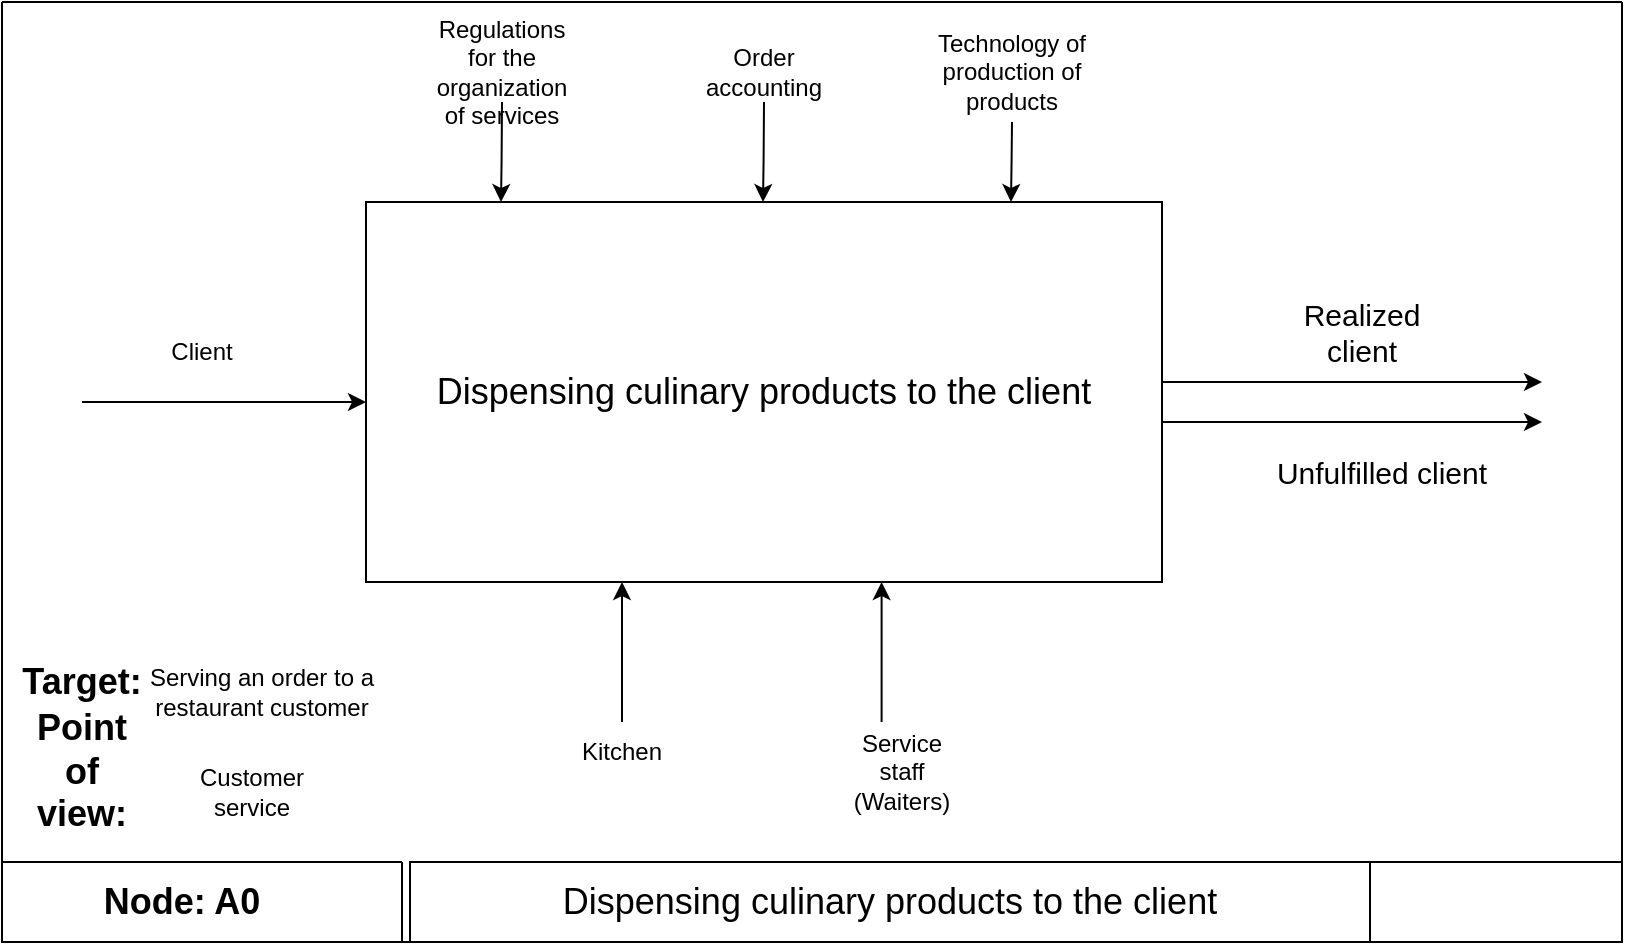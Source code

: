 <mxfile version="25.0.3" pages="2">
  <diagram id="BTmebPGwEzkFt1PDL1Y5" name="Диаграмма 1">
    <mxGraphModel dx="1050" dy="567" grid="1" gridSize="10" guides="1" tooltips="1" connect="1" arrows="1" fold="1" page="1" pageScale="1" pageWidth="827" pageHeight="1169" math="0" shadow="0">
      <root>
        <mxCell id="0" />
        <mxCell id="1" parent="0" />
        <mxCell id="Rbq2Ly_xB-UMOEI3UbAK-6" value="" style="swimlane;startSize=0;" parent="1" vertex="1">
          <mxGeometry x="210" y="190" width="810" height="470" as="geometry" />
        </mxCell>
        <mxCell id="Rbq2Ly_xB-UMOEI3UbAK-7" value="" style="swimlane;startSize=0;" parent="Rbq2Ly_xB-UMOEI3UbAK-6" vertex="1">
          <mxGeometry y="430" width="200" height="40" as="geometry" />
        </mxCell>
        <mxCell id="Rbq2Ly_xB-UMOEI3UbAK-13" value="&lt;b style=&quot;font-size: 18px;&quot;&gt;Node: A0&lt;/b&gt;" style="text;html=1;align=center;verticalAlign=middle;whiteSpace=wrap;rounded=0;" parent="Rbq2Ly_xB-UMOEI3UbAK-7" vertex="1">
          <mxGeometry x="45" y="5" width="90" height="30" as="geometry" />
        </mxCell>
        <mxCell id="Rbq2Ly_xB-UMOEI3UbAK-8" value="&lt;span style=&quot;font-size: 18px;&quot;&gt;Dispensing culinary products to the client&lt;/span&gt;" style="rounded=0;whiteSpace=wrap;html=1;" parent="Rbq2Ly_xB-UMOEI3UbAK-6" vertex="1">
          <mxGeometry x="204" y="430" width="480" height="40" as="geometry" />
        </mxCell>
        <mxCell id="Rbq2Ly_xB-UMOEI3UbAK-9" value="" style="rounded=0;whiteSpace=wrap;html=1;" parent="Rbq2Ly_xB-UMOEI3UbAK-6" vertex="1">
          <mxGeometry x="684" y="430" width="126" height="40" as="geometry" />
        </mxCell>
        <mxCell id="Rbq2Ly_xB-UMOEI3UbAK-10" value="&lt;span style=&quot;font-size: 18px;&quot;&gt;&lt;b&gt;Target:&lt;/b&gt;&lt;/span&gt;" style="text;html=1;align=center;verticalAlign=middle;whiteSpace=wrap;rounded=0;" parent="Rbq2Ly_xB-UMOEI3UbAK-6" vertex="1">
          <mxGeometry x="10" y="325" width="60" height="30" as="geometry" />
        </mxCell>
        <mxCell id="Rbq2Ly_xB-UMOEI3UbAK-12" value="&lt;span style=&quot;font-size: 18px;&quot;&gt;&lt;b&gt;Point of view:&lt;/b&gt;&lt;/span&gt;" style="text;html=1;align=center;verticalAlign=middle;whiteSpace=wrap;rounded=0;" parent="Rbq2Ly_xB-UMOEI3UbAK-6" vertex="1">
          <mxGeometry x="10" y="370" width="60" height="30" as="geometry" />
        </mxCell>
        <mxCell id="Rbq2Ly_xB-UMOEI3UbAK-16" value="&lt;font style=&quot;font-size: 18px;&quot;&gt;Dispensing culinary products to the client&lt;/font&gt;" style="rounded=0;whiteSpace=wrap;html=1;" parent="Rbq2Ly_xB-UMOEI3UbAK-6" vertex="1">
          <mxGeometry x="182" y="100" width="398" height="190" as="geometry" />
        </mxCell>
        <mxCell id="Rbq2Ly_xB-UMOEI3UbAK-20" value="Client" style="text;html=1;align=center;verticalAlign=middle;whiteSpace=wrap;rounded=0;" parent="Rbq2Ly_xB-UMOEI3UbAK-6" vertex="1">
          <mxGeometry x="45" y="160" width="110" height="30" as="geometry" />
        </mxCell>
        <mxCell id="Rbq2Ly_xB-UMOEI3UbAK-23" value="" style="edgeStyle=none;orthogonalLoop=1;jettySize=auto;html=1;rounded=0;" parent="Rbq2Ly_xB-UMOEI3UbAK-6" edge="1">
          <mxGeometry width="100" relative="1" as="geometry">
            <mxPoint x="310" y="360" as="sourcePoint" />
            <mxPoint x="310" y="290" as="targetPoint" />
            <Array as="points">
              <mxPoint x="310" y="320" />
            </Array>
          </mxGeometry>
        </mxCell>
        <mxCell id="Rbq2Ly_xB-UMOEI3UbAK-26" value="&lt;div&gt;Kitchen&lt;/div&gt;" style="text;html=1;align=center;verticalAlign=middle;whiteSpace=wrap;rounded=0;" parent="Rbq2Ly_xB-UMOEI3UbAK-6" vertex="1">
          <mxGeometry x="280" y="360" width="60" height="30" as="geometry" />
        </mxCell>
        <mxCell id="VmUSTQ06Wg-RTsGB7PUq-9" value="" style="endArrow=classic;html=1;rounded=0;" parent="Rbq2Ly_xB-UMOEI3UbAK-6" edge="1">
          <mxGeometry width="50" height="50" relative="1" as="geometry">
            <mxPoint x="580" y="190" as="sourcePoint" />
            <mxPoint x="770" y="190" as="targetPoint" />
          </mxGeometry>
        </mxCell>
        <mxCell id="VmUSTQ06Wg-RTsGB7PUq-12" value="" style="edgeStyle=none;orthogonalLoop=1;jettySize=auto;html=1;rounded=0;" parent="Rbq2Ly_xB-UMOEI3UbAK-6" edge="1">
          <mxGeometry width="100" relative="1" as="geometry">
            <mxPoint x="439.8" y="360" as="sourcePoint" />
            <mxPoint x="439.8" y="290" as="targetPoint" />
            <Array as="points">
              <mxPoint x="439.8" y="320" />
            </Array>
          </mxGeometry>
        </mxCell>
        <mxCell id="VmUSTQ06Wg-RTsGB7PUq-13" value="&lt;div&gt;Service staff (&lt;span style=&quot;background-color: initial;&quot;&gt;Waiters)&lt;/span&gt;&lt;/div&gt;" style="text;html=1;align=center;verticalAlign=middle;whiteSpace=wrap;rounded=0;" parent="Rbq2Ly_xB-UMOEI3UbAK-6" vertex="1">
          <mxGeometry x="420" y="370" width="60" height="30" as="geometry" />
        </mxCell>
        <mxCell id="VmUSTQ06Wg-RTsGB7PUq-16" value="&lt;div style=&quot;font-size: 15px;&quot;&gt;Realized client&lt;/div&gt;" style="text;html=1;align=center;verticalAlign=middle;whiteSpace=wrap;rounded=0;" parent="Rbq2Ly_xB-UMOEI3UbAK-6" vertex="1">
          <mxGeometry x="650" y="150" width="60" height="30" as="geometry" />
        </mxCell>
        <mxCell id="VmUSTQ06Wg-RTsGB7PUq-17" value="Serving an order to a restaurant customer" style="text;html=1;align=center;verticalAlign=middle;whiteSpace=wrap;rounded=0;" parent="Rbq2Ly_xB-UMOEI3UbAK-6" vertex="1">
          <mxGeometry x="70" y="330" width="120" height="30" as="geometry" />
        </mxCell>
        <mxCell id="VmUSTQ06Wg-RTsGB7PUq-18" value="&lt;div&gt;Customer service&lt;br&gt;&lt;/div&gt;" style="text;html=1;align=center;verticalAlign=middle;whiteSpace=wrap;rounded=0;" parent="Rbq2Ly_xB-UMOEI3UbAK-6" vertex="1">
          <mxGeometry x="95" y="380" width="60" height="30" as="geometry" />
        </mxCell>
        <mxCell id="sqJ4kKEXi5vs-Ru8mgJX-1" value="" style="endArrow=classic;html=1;rounded=0;" parent="Rbq2Ly_xB-UMOEI3UbAK-6" edge="1">
          <mxGeometry width="50" height="50" relative="1" as="geometry">
            <mxPoint x="40" y="200" as="sourcePoint" />
            <mxPoint x="182" y="200" as="targetPoint" />
          </mxGeometry>
        </mxCell>
        <mxCell id="fA45SD_D-PZWjbYuF41N-1" value="Order accounting" style="text;html=1;align=center;verticalAlign=middle;whiteSpace=wrap;rounded=0;" parent="Rbq2Ly_xB-UMOEI3UbAK-6" vertex="1">
          <mxGeometry x="351" y="20" width="60" height="30" as="geometry" />
        </mxCell>
        <mxCell id="fA45SD_D-PZWjbYuF41N-2" value="" style="edgeStyle=none;orthogonalLoop=1;jettySize=auto;html=1;rounded=0;exitX=0.5;exitY=1;exitDx=0;exitDy=0;" parent="Rbq2Ly_xB-UMOEI3UbAK-6" source="fA45SD_D-PZWjbYuF41N-1" edge="1">
          <mxGeometry width="100" relative="1" as="geometry">
            <mxPoint x="380.79" y="50" as="sourcePoint" />
            <mxPoint x="380.5" y="100" as="targetPoint" />
            <Array as="points">
              <mxPoint x="380.79" y="80" />
            </Array>
          </mxGeometry>
        </mxCell>
        <mxCell id="WkJREpXRsKlXx7rKNtdf-3" value="Technology of production of products" style="text;strokeColor=none;align=center;fillColor=none;html=1;verticalAlign=middle;whiteSpace=wrap;rounded=0;" parent="Rbq2Ly_xB-UMOEI3UbAK-6" vertex="1">
          <mxGeometry x="460" y="10" width="90" height="50" as="geometry" />
        </mxCell>
        <mxCell id="WkJREpXRsKlXx7rKNtdf-4" value="Regulations for the organization of services" style="text;strokeColor=none;align=center;fillColor=none;html=1;verticalAlign=middle;whiteSpace=wrap;rounded=0;" parent="Rbq2Ly_xB-UMOEI3UbAK-6" vertex="1">
          <mxGeometry x="220" y="20" width="60" height="30" as="geometry" />
        </mxCell>
        <mxCell id="WkJREpXRsKlXx7rKNtdf-6" value="" style="edgeStyle=none;orthogonalLoop=1;jettySize=auto;html=1;rounded=0;exitX=0.5;exitY=1;exitDx=0;exitDy=0;" parent="Rbq2Ly_xB-UMOEI3UbAK-6" source="WkJREpXRsKlXx7rKNtdf-3" edge="1">
          <mxGeometry width="100" relative="1" as="geometry">
            <mxPoint x="505" y="70" as="sourcePoint" />
            <mxPoint x="504.5" y="100" as="targetPoint" />
            <Array as="points">
              <mxPoint x="504.79" y="80" />
            </Array>
          </mxGeometry>
        </mxCell>
        <mxCell id="WkJREpXRsKlXx7rKNtdf-7" value="" style="edgeStyle=none;orthogonalLoop=1;jettySize=auto;html=1;rounded=0;exitX=0.5;exitY=1;exitDx=0;exitDy=0;" parent="Rbq2Ly_xB-UMOEI3UbAK-6" source="WkJREpXRsKlXx7rKNtdf-4" edge="1">
          <mxGeometry width="100" relative="1" as="geometry">
            <mxPoint x="250" y="60" as="sourcePoint" />
            <mxPoint x="249.5" y="100" as="targetPoint" />
            <Array as="points">
              <mxPoint x="249.79" y="80" />
            </Array>
          </mxGeometry>
        </mxCell>
        <mxCell id="XsoKBKTVtNR1YikcbCn8-1" value="" style="endArrow=classic;html=1;rounded=0;" parent="Rbq2Ly_xB-UMOEI3UbAK-6" edge="1">
          <mxGeometry width="50" height="50" relative="1" as="geometry">
            <mxPoint x="580" y="210" as="sourcePoint" />
            <mxPoint x="770" y="210" as="targetPoint" />
          </mxGeometry>
        </mxCell>
        <mxCell id="XsoKBKTVtNR1YikcbCn8-2" value="&lt;div style=&quot;font-size: 15px;&quot;&gt;Unfulfilled client&lt;/div&gt;" style="text;html=1;align=center;verticalAlign=middle;whiteSpace=wrap;rounded=0;" parent="Rbq2Ly_xB-UMOEI3UbAK-6" vertex="1">
          <mxGeometry x="610" y="220" width="160" height="30" as="geometry" />
        </mxCell>
      </root>
    </mxGraphModel>
  </diagram>
  <diagram id="tfugTFj6rysVV242ozHU" name="Диаграмма 2">
    <mxGraphModel dx="1500" dy="810" grid="1" gridSize="10" guides="1" tooltips="1" connect="1" arrows="1" fold="1" page="1" pageScale="1" pageWidth="827" pageHeight="1169" math="0" shadow="0">
      <root>
        <mxCell id="0" />
        <mxCell id="1" parent="0" />
        <mxCell id="hZjhl2pFzms0AcmQwn23-1" value="" style="rounded=0;whiteSpace=wrap;html=1;" parent="1" vertex="1">
          <mxGeometry x="300" y="720" width="1020" height="860" as="geometry" />
        </mxCell>
        <mxCell id="hZjhl2pFzms0AcmQwn23-2" value="&lt;div&gt;Client&lt;/div&gt;&lt;div&gt;I1&lt;/div&gt;" style="text;html=1;align=center;verticalAlign=middle;whiteSpace=wrap;rounded=0;" parent="1" vertex="1">
          <mxGeometry x="305.25" y="900" width="110" height="30" as="geometry" />
        </mxCell>
        <mxCell id="hZjhl2pFzms0AcmQwn23-3" value="" style="edgeStyle=none;orthogonalLoop=1;jettySize=auto;html=1;rounded=0;" parent="1" edge="1">
          <mxGeometry width="100" relative="1" as="geometry">
            <mxPoint x="326" y="930" as="sourcePoint" />
            <mxPoint x="426" y="930" as="targetPoint" />
            <Array as="points" />
          </mxGeometry>
        </mxCell>
        <mxCell id="ZzRJ9fnDZuZnXYNsFH5r-4" style="edgeStyle=orthogonalEdgeStyle;rounded=1;orthogonalLoop=1;jettySize=auto;html=1;exitX=1;exitY=0.75;exitDx=0;exitDy=0;entryX=0.75;entryY=0;entryDx=0;entryDy=0;curved=0;" parent="1" source="hZjhl2pFzms0AcmQwn23-4" target="hZjhl2pFzms0AcmQwn23-7" edge="1">
          <mxGeometry relative="1" as="geometry" />
        </mxCell>
        <mxCell id="ZzRJ9fnDZuZnXYNsFH5r-10" style="edgeStyle=orthogonalEdgeStyle;rounded=0;orthogonalLoop=1;jettySize=auto;html=1;exitX=1;exitY=0.25;exitDx=0;exitDy=0;entryX=0;entryY=0.5;entryDx=0;entryDy=0;" parent="1" source="hZjhl2pFzms0AcmQwn23-4" target="CNUOxmfVoUugLt2lpj2k-14" edge="1">
          <mxGeometry relative="1" as="geometry" />
        </mxCell>
        <mxCell id="ZzRJ9fnDZuZnXYNsFH5r-11" style="edgeStyle=orthogonalEdgeStyle;rounded=0;orthogonalLoop=1;jettySize=auto;html=1;exitX=1;exitY=0.5;exitDx=0;exitDy=0;entryX=0;entryY=0.5;entryDx=0;entryDy=0;" parent="1" source="hZjhl2pFzms0AcmQwn23-4" target="CNUOxmfVoUugLt2lpj2k-10" edge="1">
          <mxGeometry relative="1" as="geometry" />
        </mxCell>
        <mxCell id="hZjhl2pFzms0AcmQwn23-4" value="" style="rounded=0;whiteSpace=wrap;html=1;" parent="1" vertex="1">
          <mxGeometry x="660" y="1020" width="190" height="125" as="geometry" />
        </mxCell>
        <mxCell id="hZjhl2pFzms0AcmQwn23-5" value="&lt;span style=&quot;font-size: 17px;&quot;&gt;Sales&lt;/span&gt;&lt;div&gt;&lt;span style=&quot;font-size: 17px;&quot;&gt;&amp;nbsp;and production of products&lt;/span&gt;&lt;/div&gt;" style="text;html=1;align=center;verticalAlign=middle;whiteSpace=wrap;rounded=0;" parent="1" vertex="1">
          <mxGeometry x="705" y="1055" width="100" height="50" as="geometry" />
        </mxCell>
        <mxCell id="hZjhl2pFzms0AcmQwn23-7" value="" style="rounded=0;whiteSpace=wrap;html=1;" parent="1" vertex="1">
          <mxGeometry x="908.75" y="1240" width="157.5" height="110" as="geometry" />
        </mxCell>
        <mxCell id="hZjhl2pFzms0AcmQwn23-8" value="&lt;div&gt;&lt;span style=&quot;font-size: 17px;&quot;&gt;Finished Products&lt;/span&gt;&lt;/div&gt;&lt;div&gt;&lt;span style=&quot;font-size: 17px;&quot;&gt;(Menu Item)&lt;/span&gt;&lt;/div&gt;" style="text;html=1;align=center;verticalAlign=middle;whiteSpace=wrap;rounded=0;" parent="1" vertex="1">
          <mxGeometry x="850" y="1160" width="123" height="24" as="geometry" />
        </mxCell>
        <mxCell id="ZzRJ9fnDZuZnXYNsFH5r-12" style="edgeStyle=orthogonalEdgeStyle;rounded=0;orthogonalLoop=1;jettySize=auto;html=1;exitX=1;exitY=0.5;exitDx=0;exitDy=0;" parent="1" source="hZjhl2pFzms0AcmQwn23-9" target="CNUOxmfVoUugLt2lpj2k-9" edge="1">
          <mxGeometry relative="1" as="geometry" />
        </mxCell>
        <mxCell id="hZjhl2pFzms0AcmQwn23-9" value="&lt;span style=&quot;font-size: 17px;&quot;&gt;Sale of purchased goods&lt;/span&gt;" style="text;html=1;align=center;verticalAlign=middle;whiteSpace=wrap;rounded=0;" parent="1" vertex="1">
          <mxGeometry x="902" y="1260" width="165" height="70" as="geometry" />
        </mxCell>
        <mxCell id="hZjhl2pFzms0AcmQwn23-11" value="&lt;div&gt;&lt;span style=&quot;font-size: 18px;&quot;&gt;Order information&lt;/span&gt;&lt;/div&gt;&lt;div&gt;&lt;span style=&quot;font-size: 18px;&quot;&gt;(receipt)&lt;/span&gt;&lt;/div&gt;" style="text;html=1;align=center;verticalAlign=middle;whiteSpace=wrap;rounded=0;" parent="1" vertex="1">
          <mxGeometry x="600" y="950" width="100" height="30" as="geometry" />
        </mxCell>
        <mxCell id="TnLc7RuLrSyq6zG1nkFs-46" style="edgeStyle=orthogonalEdgeStyle;rounded=0;orthogonalLoop=1;jettySize=auto;html=1;exitX=0.5;exitY=0;exitDx=0;exitDy=0;entryX=0.5;entryY=1;entryDx=0;entryDy=0;" parent="1" source="XEzlZ3Zo5gmK4sfwDEYe-2" target="hZjhl2pFzms0AcmQwn23-4" edge="1">
          <mxGeometry relative="1" as="geometry" />
        </mxCell>
        <mxCell id="XEzlZ3Zo5gmK4sfwDEYe-2" value="&lt;div&gt;&lt;span style=&quot;font-size: 18px;&quot;&gt;Kitchen&lt;/span&gt;&lt;/div&gt;&lt;div&gt;&lt;span style=&quot;font-size: 18px;&quot;&gt;M2&lt;/span&gt;&lt;/div&gt;" style="text;strokeColor=none;align=center;fillColor=none;html=1;verticalAlign=middle;whiteSpace=wrap;rounded=0;" parent="1" vertex="1">
          <mxGeometry x="715" y="1360" width="80" height="50" as="geometry" />
        </mxCell>
        <mxCell id="TnLc7RuLrSyq6zG1nkFs-26" style="edgeStyle=orthogonalEdgeStyle;rounded=1;orthogonalLoop=1;jettySize=auto;html=1;exitX=0.5;exitY=1;exitDx=0;exitDy=0;entryX=0.5;entryY=0;entryDx=0;entryDy=0;curved=0;" parent="1" source="XEzlZ3Zo5gmK4sfwDEYe-3" target="hZjhl2pFzms0AcmQwn23-4" edge="1">
          <mxGeometry relative="1" as="geometry" />
        </mxCell>
        <mxCell id="XEzlZ3Zo5gmK4sfwDEYe-3" value="&lt;div&gt;&lt;span style=&quot;font-size: 18px;&quot;&gt;Technology of production of productsС2&lt;/span&gt;&lt;/div&gt;" style="text;strokeColor=none;align=center;fillColor=none;html=1;verticalAlign=middle;whiteSpace=wrap;rounded=0;" parent="1" vertex="1">
          <mxGeometry x="840" y="730" width="200" height="100" as="geometry" />
        </mxCell>
        <mxCell id="TnLc7RuLrSyq6zG1nkFs-44" style="edgeStyle=orthogonalEdgeStyle;rounded=0;orthogonalLoop=1;jettySize=auto;html=1;exitX=0.5;exitY=0;exitDx=0;exitDy=0;entryX=0.5;entryY=1;entryDx=0;entryDy=0;" parent="1" source="887e0xp4NjnoSNzh5Rft-4" target="3kqvE6F2s8sZ6iHMaNg9-6" edge="1">
          <mxGeometry relative="1" as="geometry" />
        </mxCell>
        <mxCell id="887e0xp4NjnoSNzh5Rft-4" value="&lt;div&gt;&lt;div&gt;&lt;span style=&quot;font-size: 18px;&quot;&gt;Service staff&lt;/span&gt;&lt;/div&gt;&lt;div&gt;&lt;span style=&quot;font-size: 18px;&quot;&gt;(Waiters)&lt;/span&gt;&lt;/div&gt;&lt;/div&gt;&lt;div&gt;&lt;div&gt;&lt;font size=&quot;3&quot;&gt;М1&lt;/font&gt;&lt;/div&gt;&lt;div&gt;&lt;br&gt;&lt;/div&gt;&lt;/div&gt;" style="text;html=1;align=center;verticalAlign=middle;whiteSpace=wrap;rounded=0;" parent="1" vertex="1">
          <mxGeometry x="419" y="1340" width="153" height="110" as="geometry" />
        </mxCell>
        <mxCell id="TnLc7RuLrSyq6zG1nkFs-27" style="edgeStyle=orthogonalEdgeStyle;rounded=1;orthogonalLoop=1;jettySize=auto;html=1;exitX=1;exitY=0.5;exitDx=0;exitDy=0;entryX=0.5;entryY=0;entryDx=0;entryDy=0;curved=0;" parent="1" edge="1">
          <mxGeometry relative="1" as="geometry">
            <mxPoint x="560" y="927" as="sourcePoint" />
            <mxPoint x="755" y="1017" as="targetPoint" />
          </mxGeometry>
        </mxCell>
        <mxCell id="ZzRJ9fnDZuZnXYNsFH5r-5" style="edgeStyle=orthogonalEdgeStyle;rounded=1;orthogonalLoop=1;jettySize=auto;html=1;exitX=0.75;exitY=1;exitDx=0;exitDy=0;entryX=0;entryY=0.75;entryDx=0;entryDy=0;curved=0;" parent="1" source="3kqvE6F2s8sZ6iHMaNg9-6" target="hZjhl2pFzms0AcmQwn23-9" edge="1">
          <mxGeometry relative="1" as="geometry" />
        </mxCell>
        <mxCell id="3kqvE6F2s8sZ6iHMaNg9-6" value="&lt;span style=&quot;font-size: 17px;&quot;&gt;Customer service&lt;/span&gt;" style="rounded=0;whiteSpace=wrap;html=1;" parent="1" vertex="1">
          <mxGeometry x="430" y="895" width="130" height="70" as="geometry" />
        </mxCell>
        <mxCell id="TnLc7RuLrSyq6zG1nkFs-43" style="edgeStyle=orthogonalEdgeStyle;rounded=0;orthogonalLoop=1;jettySize=auto;html=1;exitX=0.5;exitY=1;exitDx=0;exitDy=0;entryX=0.5;entryY=0;entryDx=0;entryDy=0;" parent="1" source="nR1l6QP1D7QH3WepqO3K-3" target="3kqvE6F2s8sZ6iHMaNg9-6" edge="1">
          <mxGeometry relative="1" as="geometry" />
        </mxCell>
        <mxCell id="nR1l6QP1D7QH3WepqO3K-3" value="&lt;div&gt;&lt;font style=&quot;&quot;&gt;&lt;span style=&quot;font-size: 18px;&quot;&gt;Regulations for the organization of services&lt;/span&gt;&lt;/font&gt;&lt;/div&gt;&lt;div&gt;&lt;font style=&quot;&quot;&gt;&lt;span style=&quot;font-size: 18px;&quot;&gt;С1&lt;/span&gt;&lt;/font&gt;&lt;/div&gt;" style="text;strokeColor=none;align=center;fillColor=none;html=1;verticalAlign=middle;whiteSpace=wrap;rounded=0;" parent="1" vertex="1">
          <mxGeometry x="415.25" y="740" width="158.5" height="90" as="geometry" />
        </mxCell>
        <mxCell id="F5B5kVTzgWQ0xazpf2cV-4" value="" style="rounded=0;whiteSpace=wrap;html=1;" parent="1" vertex="1">
          <mxGeometry x="270" y="1690" width="1080" height="520" as="geometry" />
        </mxCell>
        <mxCell id="F5B5kVTzgWQ0xazpf2cV-6" value="&lt;b&gt;Meet the client&lt;/b&gt;" style="rounded=0;whiteSpace=wrap;html=1;" parent="1" vertex="1">
          <mxGeometry x="410" y="1790" width="130" height="70" as="geometry" />
        </mxCell>
        <mxCell id="hLS1kRvJ73kO3Yw6kziM-1" value="" style="swimlane;startSize=0;" parent="1" vertex="1">
          <mxGeometry x="270" y="2170" width="200" height="40" as="geometry" />
        </mxCell>
        <mxCell id="hLS1kRvJ73kO3Yw6kziM-2" value="&lt;b style=&quot;font-size: 18px;&quot;&gt;Node: A2&lt;/b&gt;" style="text;html=1;align=center;verticalAlign=middle;whiteSpace=wrap;rounded=0;" parent="hLS1kRvJ73kO3Yw6kziM-1" vertex="1">
          <mxGeometry x="30" y="10" width="90" height="30" as="geometry" />
        </mxCell>
        <mxCell id="hLS1kRvJ73kO3Yw6kziM-3" value="&lt;span style=&quot;font-size: 18px;&quot;&gt;&lt;b&gt;Customer service&lt;/b&gt;&lt;/span&gt;" style="rounded=0;whiteSpace=wrap;html=1;" parent="1" vertex="1">
          <mxGeometry x="470" y="2170" width="530" height="40" as="geometry" />
        </mxCell>
        <mxCell id="hLS1kRvJ73kO3Yw6kziM-4" value="" style="rounded=0;whiteSpace=wrap;html=1;" parent="1" vertex="1">
          <mxGeometry x="950" y="2170" width="400" height="40" as="geometry" />
        </mxCell>
        <mxCell id="NJB4pGNaFBlMtIbDYHoR-1" value="Client" style="text;html=1;align=center;verticalAlign=middle;whiteSpace=wrap;rounded=0;" parent="1" vertex="1">
          <mxGeometry x="330" y="1800" width="60" height="30" as="geometry" />
        </mxCell>
        <mxCell id="NJB4pGNaFBlMtIbDYHoR-2" value="" style="endArrow=classic;html=1;rounded=0;exitX=0.039;exitY=0.269;exitDx=0;exitDy=0;exitPerimeter=0;" parent="1" edge="1">
          <mxGeometry width="50" height="50" relative="1" as="geometry">
            <mxPoint x="345.17" y="1830.0" as="sourcePoint" />
            <mxPoint x="405" y="1830.12" as="targetPoint" />
            <Array as="points">
              <mxPoint x="325" y="1830" />
            </Array>
          </mxGeometry>
        </mxCell>
        <mxCell id="NJB4pGNaFBlMtIbDYHoR-3" value="&lt;b&gt;Show to the table&lt;/b&gt;" style="rounded=0;whiteSpace=wrap;html=1;" parent="1" vertex="1">
          <mxGeometry x="590" y="1860" width="120" height="60" as="geometry" />
        </mxCell>
        <mxCell id="NJB4pGNaFBlMtIbDYHoR-4" value="&lt;b&gt;Accept order&lt;/b&gt;" style="rounded=0;whiteSpace=wrap;html=1;" parent="1" vertex="1">
          <mxGeometry x="860" y="1910" width="120" height="60" as="geometry" />
        </mxCell>
        <mxCell id="NJB4pGNaFBlMtIbDYHoR-7" value="Service staff" style="text;html=1;align=center;verticalAlign=middle;whiteSpace=wrap;rounded=0;" parent="1" vertex="1">
          <mxGeometry x="445" y="2070" width="60" height="30" as="geometry" />
        </mxCell>
        <mxCell id="NJB4pGNaFBlMtIbDYHoR-8" value="" style="endArrow=classic;html=1;rounded=0;exitX=0.228;exitY=0.673;exitDx=0;exitDy=0;exitPerimeter=0;" parent="1" edge="1">
          <mxGeometry width="50" height="50" relative="1" as="geometry">
            <mxPoint x="474.83" y="2000" as="sourcePoint" />
            <mxPoint x="474.99" y="1860.04" as="targetPoint" />
            <Array as="points">
              <mxPoint x="475" y="2070" />
              <mxPoint x="475" y="2040" />
            </Array>
          </mxGeometry>
        </mxCell>
        <mxCell id="NJB4pGNaFBlMtIbDYHoR-11" value="" style="curved=1;endArrow=classic;html=1;rounded=0;entryX=0.5;entryY=1;entryDx=0;entryDy=0;" parent="1" target="NJB4pGNaFBlMtIbDYHoR-3" edge="1">
          <mxGeometry width="50" height="50" relative="1" as="geometry">
            <mxPoint x="660" y="2020" as="sourcePoint" />
            <mxPoint x="710" y="1890" as="targetPoint" />
            <Array as="points">
              <mxPoint x="670" y="2020" />
              <mxPoint x="650" y="2020" />
              <mxPoint x="650" y="2010" />
              <mxPoint x="650" y="1980" />
              <mxPoint x="650" y="1950" />
            </Array>
          </mxGeometry>
        </mxCell>
        <mxCell id="TnLc7RuLrSyq6zG1nkFs-53" value="&lt;font style=&quot;font-size: 18px;&quot;&gt;Realized client&lt;/font&gt;" style="text;strokeColor=none;align=center;fillColor=none;html=1;verticalAlign=middle;whiteSpace=wrap;rounded=0;" parent="1" vertex="1">
          <mxGeometry x="1080" y="1250" width="170" height="40" as="geometry" />
        </mxCell>
        <mxCell id="TnLc7RuLrSyq6zG1nkFs-54" value="&lt;font style=&quot;font-size: 18px;&quot;&gt;Unfulfilled client&lt;/font&gt;" style="text;strokeColor=none;align=center;fillColor=none;html=1;verticalAlign=middle;whiteSpace=wrap;rounded=0;" parent="1" vertex="1">
          <mxGeometry x="1080" y="1340" width="170" height="40" as="geometry" />
        </mxCell>
        <mxCell id="NJB4pGNaFBlMtIbDYHoR-13" value="" style="curved=1;endArrow=classic;html=1;rounded=0;entryX=0.5;entryY=1;entryDx=0;entryDy=0;" parent="1" target="NJB4pGNaFBlMtIbDYHoR-4" edge="1">
          <mxGeometry width="50" height="50" relative="1" as="geometry">
            <mxPoint x="900" y="2020" as="sourcePoint" />
            <mxPoint x="950" y="1970" as="targetPoint" />
            <Array as="points">
              <mxPoint x="230" y="2020" />
              <mxPoint x="870" y="2020" />
              <mxPoint x="920" y="2020" />
            </Array>
          </mxGeometry>
        </mxCell>
        <mxCell id="CNUOxmfVoUugLt2lpj2k-1" value="&lt;font style=&quot;font-size: 14px;&quot;&gt;A realized guest&lt;/font&gt;" style="text;strokeColor=none;align=center;fillColor=none;html=1;verticalAlign=middle;whiteSpace=wrap;rounded=0;" parent="1" vertex="1">
          <mxGeometry x="950" y="1030" width="170" height="19" as="geometry" />
        </mxCell>
        <mxCell id="CNUOxmfVoUugLt2lpj2k-2" value="&lt;font style=&quot;font-size: 14px;&quot;&gt;Unfulfilled guest&lt;/font&gt;" style="text;strokeColor=none;align=center;fillColor=none;html=1;verticalAlign=middle;whiteSpace=wrap;rounded=0;" parent="1" vertex="1">
          <mxGeometry x="954" y="1070" width="170" height="40" as="geometry" />
        </mxCell>
        <mxCell id="NJB4pGNaFBlMtIbDYHoR-16" value="" style="endArrow=classic;html=1;rounded=0;entryX=0.723;entryY=0.231;entryDx=0;entryDy=0;entryPerimeter=0;" parent="1" edge="1">
          <mxGeometry width="50" height="50" relative="1" as="geometry">
            <mxPoint x="720" y="1810" as="sourcePoint" />
            <mxPoint x="1189.69" y="1810.12" as="targetPoint" />
            <Array as="points">
              <mxPoint x="540" y="1810" />
            </Array>
          </mxGeometry>
        </mxCell>
        <mxCell id="NJB4pGNaFBlMtIbDYHoR-17" value="Unfulfilled client (guest refusal)" style="text;html=1;align=center;verticalAlign=middle;whiteSpace=wrap;rounded=0;" parent="1" vertex="1">
          <mxGeometry x="1110" y="1770" width="60" height="30" as="geometry" />
        </mxCell>
        <mxCell id="CNUOxmfVoUugLt2lpj2k-9" value="&lt;font style=&quot;font-size: 18px;&quot;&gt;О1&lt;/font&gt;" style="text;strokeColor=none;align=center;fillColor=none;html=1;verticalAlign=middle;whiteSpace=wrap;rounded=0;" parent="1" vertex="1">
          <mxGeometry x="1250" y="1280" width="60" height="30" as="geometry" />
        </mxCell>
        <mxCell id="CNUOxmfVoUugLt2lpj2k-10" value="&lt;font style=&quot;font-size: 18px;&quot;&gt;О2&lt;/font&gt;" style="text;strokeColor=none;align=center;fillColor=none;html=1;verticalAlign=middle;whiteSpace=wrap;rounded=0;" parent="1" vertex="1">
          <mxGeometry x="1250" y="1067" width="60" height="30" as="geometry" />
        </mxCell>
        <mxCell id="NJB4pGNaFBlMtIbDYHoR-20" value="" style="rounded=0;whiteSpace=wrap;html=1;" parent="1" vertex="1">
          <mxGeometry x="1070" y="1943" width="120" height="60" as="geometry" />
        </mxCell>
        <mxCell id="NJB4pGNaFBlMtIbDYHoR-21" value="&lt;b&gt;Submit an order&lt;/b&gt;" style="text;html=1;align=center;verticalAlign=middle;whiteSpace=wrap;rounded=0;" parent="1" vertex="1">
          <mxGeometry x="1100" y="1965" width="60" height="30" as="geometry" />
        </mxCell>
        <mxCell id="NJB4pGNaFBlMtIbDYHoR-22" value="" style="endArrow=classic;html=1;rounded=0;exitX=0.039;exitY=0.269;exitDx=0;exitDy=0;exitPerimeter=0;" parent="1" edge="1">
          <mxGeometry width="50" height="50" relative="1" as="geometry">
            <mxPoint x="1255.17" y="1980.0" as="sourcePoint" />
            <mxPoint x="1315" y="1980.12" as="targetPoint" />
            <Array as="points">
              <mxPoint x="1235" y="1980" />
              <mxPoint x="1190" y="1980" />
            </Array>
          </mxGeometry>
        </mxCell>
        <mxCell id="NJB4pGNaFBlMtIbDYHoR-23" value="&lt;font style=&quot;font-size: 10px;&quot;&gt;Realized client&lt;/font&gt;" style="text;html=1;align=center;verticalAlign=middle;whiteSpace=wrap;rounded=0;" parent="1" vertex="1">
          <mxGeometry x="1230" y="1950" width="60" height="30" as="geometry" />
        </mxCell>
        <mxCell id="NJB4pGNaFBlMtIbDYHoR-25" value="" style="curved=1;endArrow=classic;html=1;rounded=0;entryX=0.547;entryY=1.026;entryDx=0;entryDy=0;entryPerimeter=0;" parent="1" target="NJB4pGNaFBlMtIbDYHoR-20" edge="1">
          <mxGeometry width="50" height="50" relative="1" as="geometry">
            <mxPoint x="900" y="2020.54" as="sourcePoint" />
            <mxPoint x="1137.68" y="1995.0" as="targetPoint" />
            <Array as="points">
              <mxPoint x="950" y="2020.54" />
              <mxPoint x="1040" y="2019.7" />
              <mxPoint x="1136" y="2020" />
            </Array>
          </mxGeometry>
        </mxCell>
        <mxCell id="CNUOxmfVoUugLt2lpj2k-14" value="&lt;font style=&quot;font-size: 18px;&quot;&gt;О1&lt;/font&gt;" style="text;strokeColor=none;align=center;fillColor=none;html=1;verticalAlign=middle;whiteSpace=wrap;rounded=0;" parent="1" vertex="1">
          <mxGeometry x="1250" y="1037" width="60" height="30" as="geometry" />
        </mxCell>
        <mxCell id="ZzRJ9fnDZuZnXYNsFH5r-9" value="&lt;font style=&quot;font-size: 18px;&quot;&gt;О2&lt;/font&gt;" style="text;strokeColor=none;align=center;fillColor=none;html=1;verticalAlign=middle;whiteSpace=wrap;rounded=0;" parent="1" vertex="1">
          <mxGeometry x="1250" y="1310" width="60" height="30" as="geometry" />
        </mxCell>
        <mxCell id="NJB4pGNaFBlMtIbDYHoR-27" value="" style="curved=1;endArrow=classic;html=1;rounded=0;entryX=0.5;entryY=0;entryDx=0;entryDy=0;" parent="1" target="NJB4pGNaFBlMtIbDYHoR-4" edge="1">
          <mxGeometry width="50" height="50" relative="1" as="geometry">
            <mxPoint x="710" y="1875" as="sourcePoint" />
            <mxPoint x="820" y="1905" as="targetPoint" />
            <Array as="points">
              <mxPoint x="760" y="1875" />
              <mxPoint x="920" y="1875" />
            </Array>
          </mxGeometry>
        </mxCell>
        <mxCell id="NJB4pGNaFBlMtIbDYHoR-26" value="" style="curved=1;endArrow=classic;html=1;rounded=0;entryX=0.5;entryY=0;entryDx=0;entryDy=0;" parent="1" target="NJB4pGNaFBlMtIbDYHoR-3" edge="1">
          <mxGeometry width="50" height="50" relative="1" as="geometry">
            <mxPoint x="540" y="1830" as="sourcePoint" />
            <mxPoint x="590" y="1780" as="targetPoint" />
            <Array as="points">
              <mxPoint x="590" y="1830" />
              <mxPoint x="650" y="1830" />
            </Array>
          </mxGeometry>
        </mxCell>
        <mxCell id="NJB4pGNaFBlMtIbDYHoR-28" value="" style="curved=1;endArrow=classic;html=1;rounded=0;entryX=0.5;entryY=0;entryDx=0;entryDy=0;" parent="1" target="NJB4pGNaFBlMtIbDYHoR-20" edge="1">
          <mxGeometry width="50" height="50" relative="1" as="geometry">
            <mxPoint x="980" y="1920" as="sourcePoint" />
            <mxPoint x="1190" y="1955" as="targetPoint" />
            <Array as="points">
              <mxPoint x="1030" y="1920" />
              <mxPoint x="1130" y="1920" />
            </Array>
          </mxGeometry>
        </mxCell>
        <mxCell id="ZzRJ9fnDZuZnXYNsFH5r-16" style="edgeStyle=orthogonalEdgeStyle;rounded=0;orthogonalLoop=1;jettySize=auto;html=1;exitX=0.991;exitY=0.923;exitDx=0;exitDy=0;entryX=0;entryY=0.5;entryDx=0;entryDy=0;exitPerimeter=0;" parent="1" source="hZjhl2pFzms0AcmQwn23-9" target="ZzRJ9fnDZuZnXYNsFH5r-9" edge="1">
          <mxGeometry relative="1" as="geometry" />
        </mxCell>
        <mxCell id="NJB4pGNaFBlMtIbDYHoR-29" value="I1" style="text;html=1;align=center;verticalAlign=middle;whiteSpace=wrap;rounded=0;" parent="1" vertex="1">
          <mxGeometry x="300" y="1830" width="60" height="30" as="geometry" />
        </mxCell>
        <mxCell id="NJB4pGNaFBlMtIbDYHoR-30" value="1" style="text;html=1;align=center;verticalAlign=middle;whiteSpace=wrap;rounded=0;" parent="1" vertex="1">
          <mxGeometry x="480" y="1830" width="60" height="30" as="geometry" />
        </mxCell>
        <mxCell id="NJB4pGNaFBlMtIbDYHoR-31" value="2" style="text;html=1;align=center;verticalAlign=middle;whiteSpace=wrap;rounded=0;" parent="1" vertex="1">
          <mxGeometry x="670" y="1890" width="60" height="30" as="geometry" />
        </mxCell>
        <mxCell id="NJB4pGNaFBlMtIbDYHoR-32" value="3" style="text;html=1;align=center;verticalAlign=middle;whiteSpace=wrap;rounded=0;" parent="1" vertex="1">
          <mxGeometry x="930" y="1940" width="60" height="30" as="geometry" />
        </mxCell>
        <mxCell id="NJB4pGNaFBlMtIbDYHoR-33" value="4" style="text;html=1;align=center;verticalAlign=middle;whiteSpace=wrap;rounded=0;" parent="1" vertex="1">
          <mxGeometry x="1140" y="1980" width="60" height="30" as="geometry" />
        </mxCell>
        <mxCell id="NJB4pGNaFBlMtIbDYHoR-34" value="M1" style="text;html=1;align=center;verticalAlign=middle;whiteSpace=wrap;rounded=0;" parent="1" vertex="1">
          <mxGeometry x="445" y="2100" width="60" height="30" as="geometry" />
        </mxCell>
        <mxCell id="NJB4pGNaFBlMtIbDYHoR-35" value="O1" style="text;html=1;align=center;verticalAlign=middle;whiteSpace=wrap;rounded=0;" parent="1" vertex="1">
          <mxGeometry x="1190" y="1790" width="60" height="30" as="geometry" />
        </mxCell>
        <mxCell id="NJB4pGNaFBlMtIbDYHoR-36" value="O2" style="text;html=1;align=center;verticalAlign=middle;whiteSpace=wrap;rounded=0;" parent="1" vertex="1">
          <mxGeometry x="1300" y="1965" width="60" height="30" as="geometry" />
        </mxCell>
        <mxCell id="NJB4pGNaFBlMtIbDYHoR-37" value="Met client" style="text;html=1;align=center;verticalAlign=middle;whiteSpace=wrap;rounded=0;" parent="1" vertex="1">
          <mxGeometry x="550" y="1830" width="60" height="30" as="geometry" />
        </mxCell>
        <mxCell id="NJB4pGNaFBlMtIbDYHoR-38" value="Seated client" style="text;html=1;align=center;verticalAlign=middle;whiteSpace=wrap;rounded=0;" parent="1" vertex="1">
          <mxGeometry x="745" y="1840" width="60" height="30" as="geometry" />
        </mxCell>
        <mxCell id="NJB4pGNaFBlMtIbDYHoR-39" value="Waiting customer" style="text;html=1;align=center;verticalAlign=middle;whiteSpace=wrap;rounded=0;" parent="1" vertex="1">
          <mxGeometry x="1009" y="1890" width="60" height="30" as="geometry" />
        </mxCell>
        <mxCell id="eCmqlMKLz4MihsAe14T5-1" value="" style="swimlane;startSize=0;" parent="1" vertex="1">
          <mxGeometry x="304" y="1540" width="200" height="40" as="geometry" />
        </mxCell>
        <mxCell id="eCmqlMKLz4MihsAe14T5-2" value="&lt;span style=&quot;font-size: 18px;&quot;&gt;&lt;b&gt;Node: A1&lt;/b&gt;&lt;/span&gt;" style="text;html=1;align=center;verticalAlign=middle;whiteSpace=wrap;rounded=0;" parent="eCmqlMKLz4MihsAe14T5-1" vertex="1">
          <mxGeometry x="45" y="5" width="90" height="30" as="geometry" />
        </mxCell>
        <mxCell id="eCmqlMKLz4MihsAe14T5-3" value="&lt;span style=&quot;font-size: 18px;&quot;&gt;Dispensing culinary products to the client&lt;/span&gt;" style="rounded=0;whiteSpace=wrap;html=1;" parent="1" vertex="1">
          <mxGeometry x="504" y="1540" width="576" height="40" as="geometry" />
        </mxCell>
        <mxCell id="eCmqlMKLz4MihsAe14T5-4" value="" style="rounded=0;whiteSpace=wrap;html=1;" parent="1" vertex="1">
          <mxGeometry x="1080" y="1540" width="240" height="40" as="geometry" />
        </mxCell>
      </root>
    </mxGraphModel>
  </diagram>
</mxfile>
